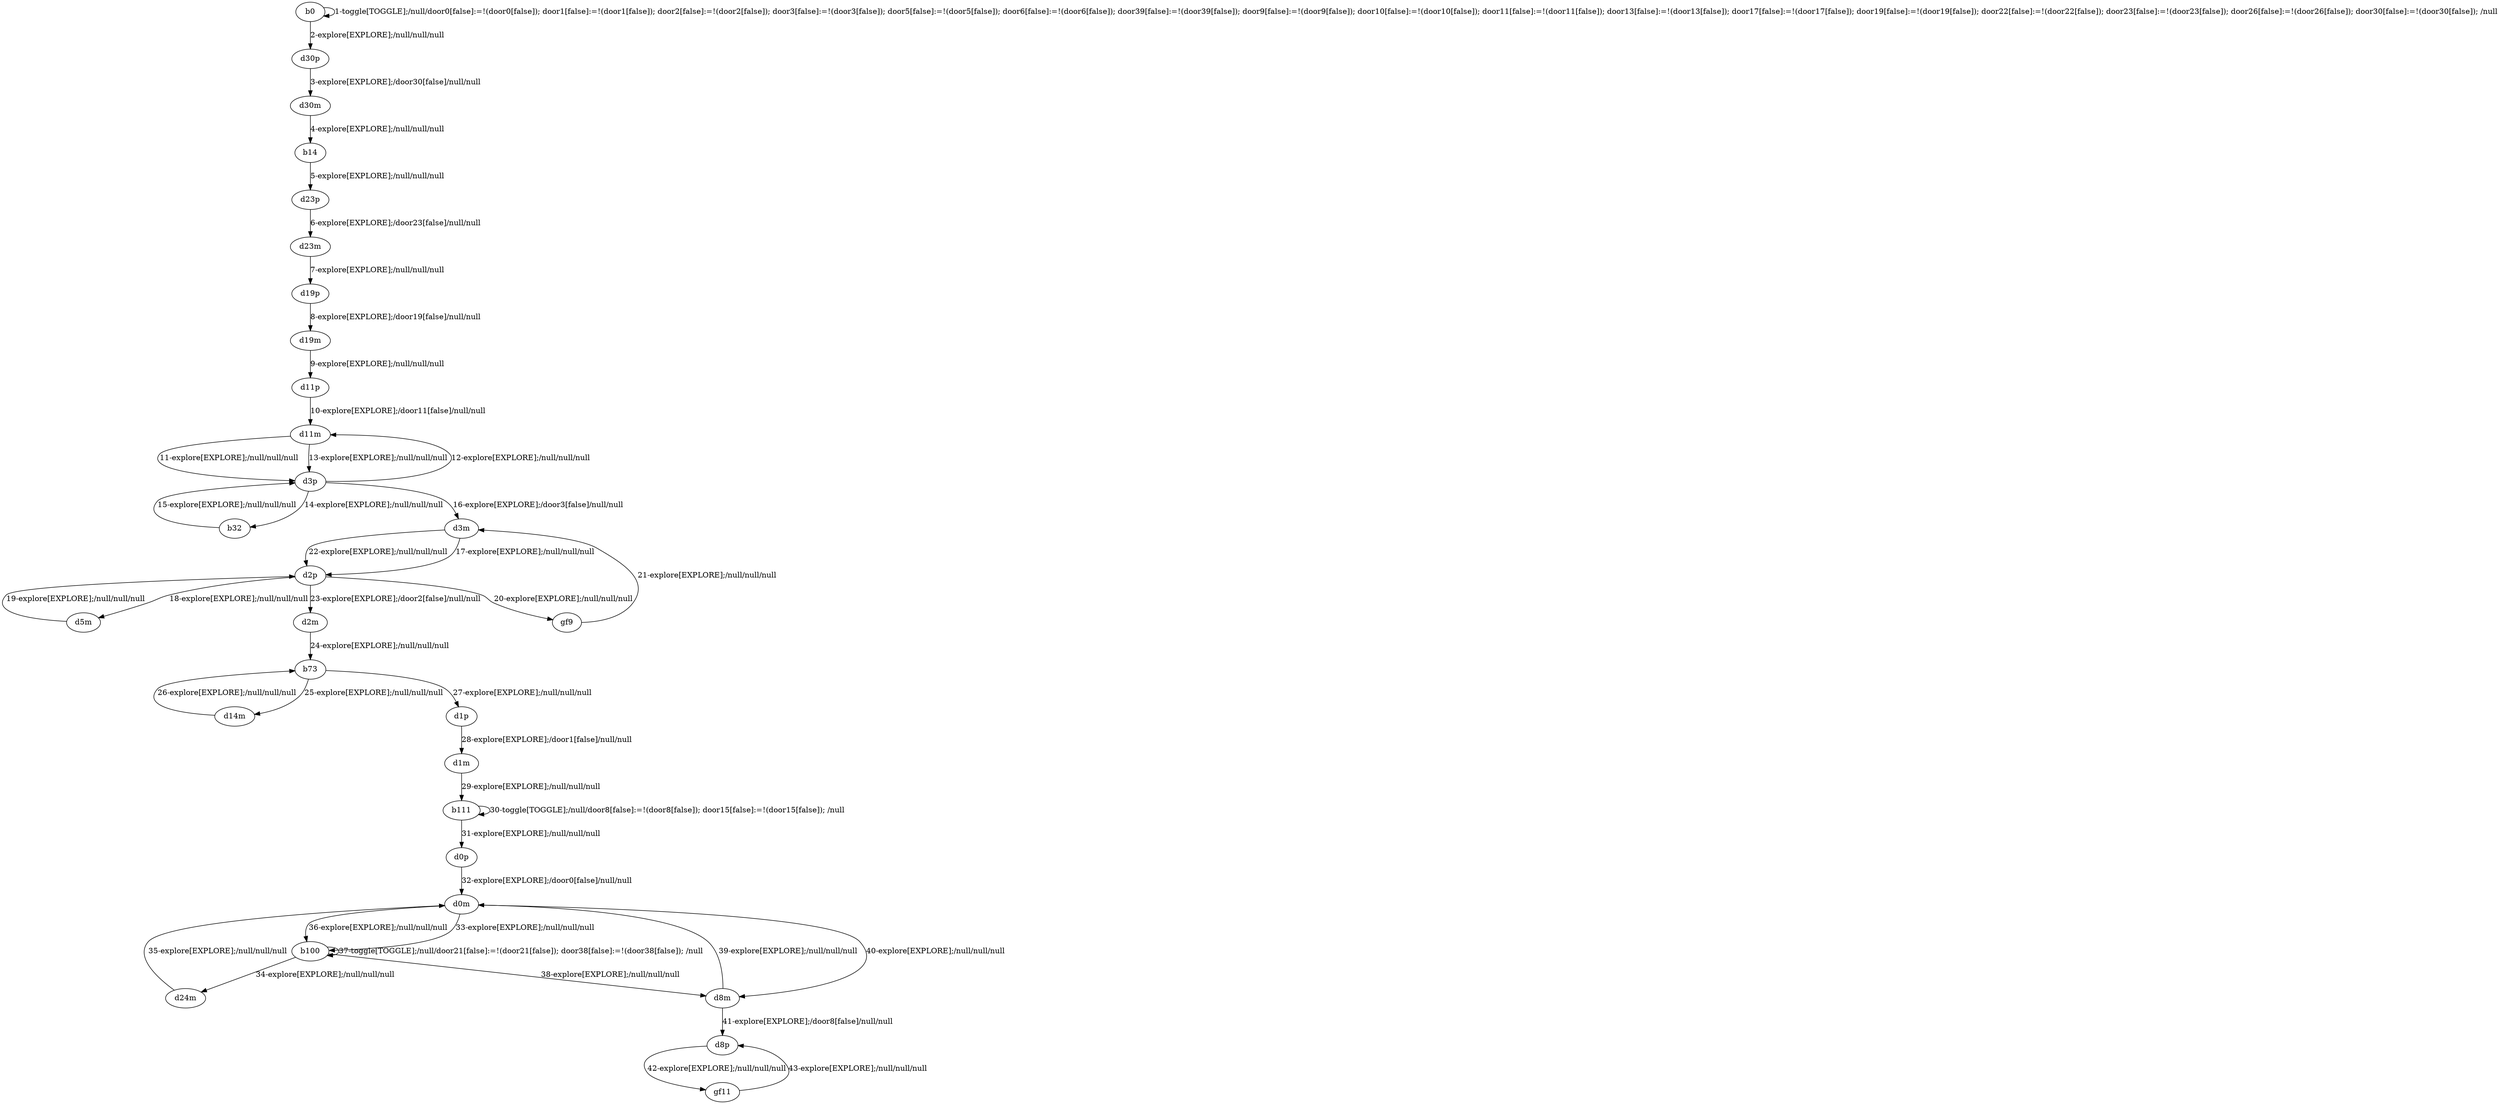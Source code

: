 # Total number of goals covered by this test: 2
# gf11 --> d8p
# d8p --> gf11

digraph g {
"b0" -> "b0" [label = "1-toggle[TOGGLE];/null/door0[false]:=!(door0[false]); door1[false]:=!(door1[false]); door2[false]:=!(door2[false]); door3[false]:=!(door3[false]); door5[false]:=!(door5[false]); door6[false]:=!(door6[false]); door39[false]:=!(door39[false]); door9[false]:=!(door9[false]); door10[false]:=!(door10[false]); door11[false]:=!(door11[false]); door13[false]:=!(door13[false]); door17[false]:=!(door17[false]); door19[false]:=!(door19[false]); door22[false]:=!(door22[false]); door23[false]:=!(door23[false]); door26[false]:=!(door26[false]); door30[false]:=!(door30[false]); /null"];
"b0" -> "d30p" [label = "2-explore[EXPLORE];/null/null/null"];
"d30p" -> "d30m" [label = "3-explore[EXPLORE];/door30[false]/null/null"];
"d30m" -> "b14" [label = "4-explore[EXPLORE];/null/null/null"];
"b14" -> "d23p" [label = "5-explore[EXPLORE];/null/null/null"];
"d23p" -> "d23m" [label = "6-explore[EXPLORE];/door23[false]/null/null"];
"d23m" -> "d19p" [label = "7-explore[EXPLORE];/null/null/null"];
"d19p" -> "d19m" [label = "8-explore[EXPLORE];/door19[false]/null/null"];
"d19m" -> "d11p" [label = "9-explore[EXPLORE];/null/null/null"];
"d11p" -> "d11m" [label = "10-explore[EXPLORE];/door11[false]/null/null"];
"d11m" -> "d3p" [label = "11-explore[EXPLORE];/null/null/null"];
"d3p" -> "d11m" [label = "12-explore[EXPLORE];/null/null/null"];
"d11m" -> "d3p" [label = "13-explore[EXPLORE];/null/null/null"];
"d3p" -> "b32" [label = "14-explore[EXPLORE];/null/null/null"];
"b32" -> "d3p" [label = "15-explore[EXPLORE];/null/null/null"];
"d3p" -> "d3m" [label = "16-explore[EXPLORE];/door3[false]/null/null"];
"d3m" -> "d2p" [label = "17-explore[EXPLORE];/null/null/null"];
"d2p" -> "d5m" [label = "18-explore[EXPLORE];/null/null/null"];
"d5m" -> "d2p" [label = "19-explore[EXPLORE];/null/null/null"];
"d2p" -> "gf9" [label = "20-explore[EXPLORE];/null/null/null"];
"gf9" -> "d3m" [label = "21-explore[EXPLORE];/null/null/null"];
"d3m" -> "d2p" [label = "22-explore[EXPLORE];/null/null/null"];
"d2p" -> "d2m" [label = "23-explore[EXPLORE];/door2[false]/null/null"];
"d2m" -> "b73" [label = "24-explore[EXPLORE];/null/null/null"];
"b73" -> "d14m" [label = "25-explore[EXPLORE];/null/null/null"];
"d14m" -> "b73" [label = "26-explore[EXPLORE];/null/null/null"];
"b73" -> "d1p" [label = "27-explore[EXPLORE];/null/null/null"];
"d1p" -> "d1m" [label = "28-explore[EXPLORE];/door1[false]/null/null"];
"d1m" -> "b111" [label = "29-explore[EXPLORE];/null/null/null"];
"b111" -> "b111" [label = "30-toggle[TOGGLE];/null/door8[false]:=!(door8[false]); door15[false]:=!(door15[false]); /null"];
"b111" -> "d0p" [label = "31-explore[EXPLORE];/null/null/null"];
"d0p" -> "d0m" [label = "32-explore[EXPLORE];/door0[false]/null/null"];
"d0m" -> "b100" [label = "33-explore[EXPLORE];/null/null/null"];
"b100" -> "d24m" [label = "34-explore[EXPLORE];/null/null/null"];
"d24m" -> "d0m" [label = "35-explore[EXPLORE];/null/null/null"];
"d0m" -> "b100" [label = "36-explore[EXPLORE];/null/null/null"];
"b100" -> "b100" [label = "37-toggle[TOGGLE];/null/door21[false]:=!(door21[false]); door38[false]:=!(door38[false]); /null"];
"b100" -> "d8m" [label = "38-explore[EXPLORE];/null/null/null"];
"d8m" -> "d0m" [label = "39-explore[EXPLORE];/null/null/null"];
"d0m" -> "d8m" [label = "40-explore[EXPLORE];/null/null/null"];
"d8m" -> "d8p" [label = "41-explore[EXPLORE];/door8[false]/null/null"];
"d8p" -> "gf11" [label = "42-explore[EXPLORE];/null/null/null"];
"gf11" -> "d8p" [label = "43-explore[EXPLORE];/null/null/null"];
}